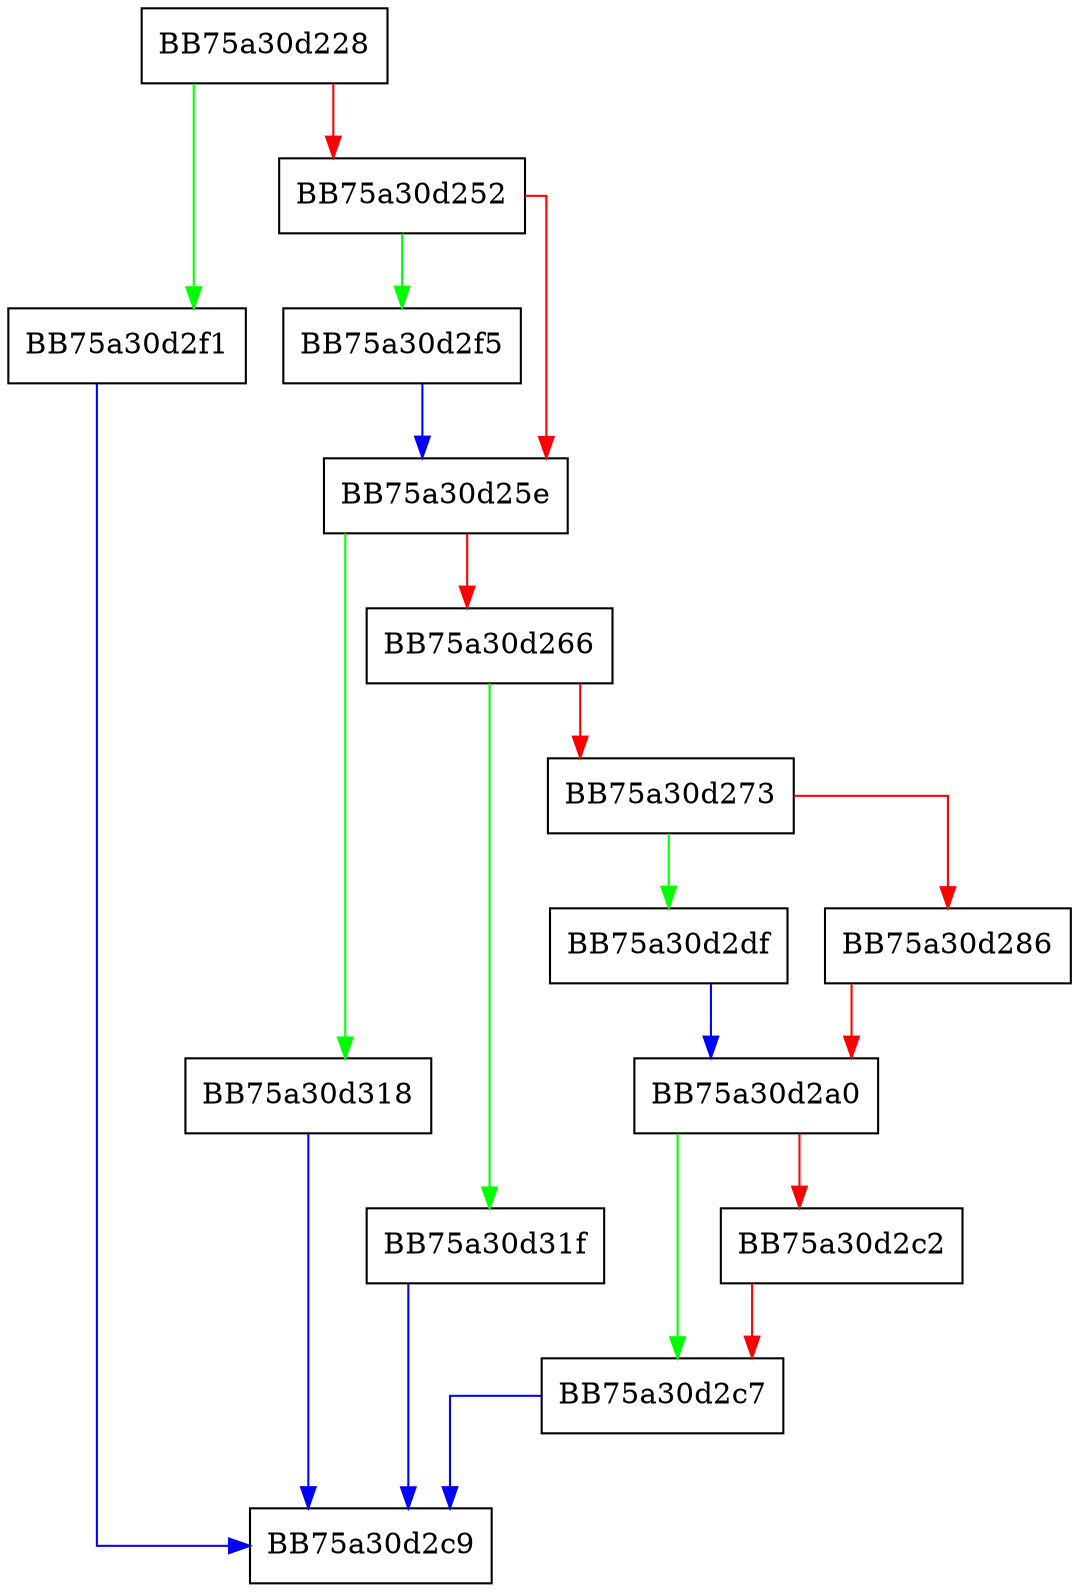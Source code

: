 digraph FilePathNdatCallback {
  node [shape="box"];
  graph [splines=ortho];
  BB75a30d228 -> BB75a30d2f1 [color="green"];
  BB75a30d228 -> BB75a30d252 [color="red"];
  BB75a30d252 -> BB75a30d2f5 [color="green"];
  BB75a30d252 -> BB75a30d25e [color="red"];
  BB75a30d25e -> BB75a30d318 [color="green"];
  BB75a30d25e -> BB75a30d266 [color="red"];
  BB75a30d266 -> BB75a30d31f [color="green"];
  BB75a30d266 -> BB75a30d273 [color="red"];
  BB75a30d273 -> BB75a30d2df [color="green"];
  BB75a30d273 -> BB75a30d286 [color="red"];
  BB75a30d286 -> BB75a30d2a0 [color="red"];
  BB75a30d2a0 -> BB75a30d2c7 [color="green"];
  BB75a30d2a0 -> BB75a30d2c2 [color="red"];
  BB75a30d2c2 -> BB75a30d2c7 [color="red"];
  BB75a30d2c7 -> BB75a30d2c9 [color="blue"];
  BB75a30d2df -> BB75a30d2a0 [color="blue"];
  BB75a30d2f1 -> BB75a30d2c9 [color="blue"];
  BB75a30d2f5 -> BB75a30d25e [color="blue"];
  BB75a30d318 -> BB75a30d2c9 [color="blue"];
  BB75a30d31f -> BB75a30d2c9 [color="blue"];
}